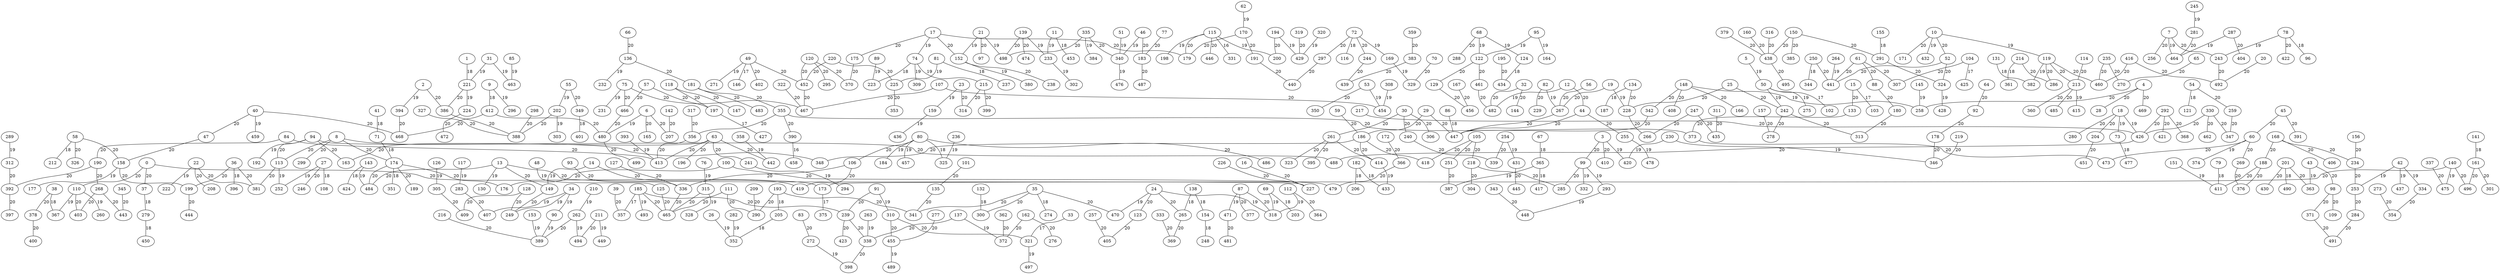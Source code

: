 graph G {
    "0" -- "37" [label="20"];
    "0" -- "110" [label="20"];
    "0" -- "173" [label="20"];
    "2" -- "386" [label="20"];
    "3" -- "99" [label="20"];
    "3" -- "410" [label="20"];
    "4" -- "28" [label="20"];
    "4" -- "258" [label="20"];
    "4" -- "469" [label="20"];
    "6" -- "165" [label="20"];
    "6" -- "207" [label="20"];
    "7" -- "243" [label="20"];
    "7" -- "256" [label="20"];
    "8" -- "113" [label="20"];
    "8" -- "174" [label="20"];
    "8" -- "299" [label="20"];
    "8" -- "348" [label="20"];
    "10" -- "52" [label="20"];
    "10" -- "171" [label="20"];
    "12" -- "44" [label="20"];
    "13" -- "149" [label="20"];
    "13" -- "227" [label="20"];
    "13" -- "484" [label="20"];
    "14" -- "419" [label="20"];
    "15" -- "133" [label="20"];
    "16" -- "227" [label="20"];
    "17" -- "152" [label="20"];
    "17" -- "175" [label="20"];
    "17" -- "179" [label="20"];
    "18" -- "204" [label="20"];
    "18" -- "280" [label="20"];
    "19" -- "267" [label="20"];
    "20" -- "492" [label="20"];
    "21" -- "97" [label="20"];
    "22" -- "208" [label="20"];
    "22" -- "381" [label="20"];
    "23" -- "314" [label="20"];
    "24" -- "123" [label="20"];
    "24" -- "265" [label="20"];
    "25" -- "228" [label="20"];
    "25" -- "242" [label="20"];
    "27" -- "246" [label="20"];
    "29" -- "186" [label="20"];
    "29" -- "447" [label="20"];
    "30" -- "240" [label="20"];
    "30" -- "261" [label="20"];
    "30" -- "306" [label="20"];
    "32" -- "144" [label="20"];
    "32" -- "482" [label="20"];
    "35" -- "300" [label="20"];
    "35" -- "341" [label="20"];
    "35" -- "470" [label="20"];
    "36" -- "199" [label="20"];
    "36" -- "381" [label="20"];
    "38" -- "378" [label="20"];
    "39" -- "357" [label="20"];
    "40" -- "47" [label="20"];
    "40" -- "468" [label="20"];
    "43" -- "98" [label="20"];
    "44" -- "255" [label="20"];
    "44" -- "447" [label="20"];
    "45" -- "60" [label="20"];
    "45" -- "391" [label="20"];
    "46" -- "183" [label="20"];
    "47" -- "158" [label="20"];
    "49" -- "402" [label="20"];
    "49" -- "452" [label="20"];
    "52" -- "324" [label="20"];
    "52" -- "441" [label="20"];
    "53" -- "350" [label="20"];
    "54" -- "259" [label="20"];
    "55" -- "349" [label="20"];
    "56" -- "267" [label="20"];
    "57" -- "197" [label="20"];
    "57" -- "466" [label="20"];
    "58" -- "158" [label="20"];
    "58" -- "326" [label="20"];
    "59" -- "186" [label="20"];
    "60" -- "269" [label="20"];
    "60" -- "473" [label="20"];
    "61" -- "88" [label="20"];
    "61" -- "307" [label="20"];
    "61" -- "441" [label="20"];
    "63" -- "163" [label="20"];
    "63" -- "196" [label="20"];
    "63" -- "241" [label="20"];
    "63" -- "413" [label="20"];
    "63" -- "442" [label="20"];
    "64" -- "92" [label="20"];
    "65" -- "270" [label="20"];
    "66" -- "136" [label="20"];
    "68" -- "288" [label="20"];
    "70" -- "329" [label="20"];
    "72" -- "244" [label="20"];
    "72" -- "297" [label="20"];
    "75" -- "466" [label="20"];
    "75" -- "467" [label="20"];
    "77" -- "183" [label="20"];
    "78" -- "422" [label="20"];
    "80" -- "106" [label="20"];
    "80" -- "486" [label="20"];
    "82" -- "229" [label="20"];
    "83" -- "272" [label="20"];
    "84" -- "190" [label="20"];
    "84" -- "413" [label="20"];
    "87" -- "318" [label="20"];
    "87" -- "377" [label="20"];
    "88" -- "180" [label="20"];
    "91" -- "239" [label="20"];
    "92" -- "178" [label="20"];
    "93" -- "336" [label="20"];
    "94" -- "113" [label="20"];
    "94" -- "163" [label="20"];
    "94" -- "488" [label="20"];
    "98" -- "109" [label="20"];
    "98" -- "371" [label="20"];
    "99" -- "285" [label="20"];
    "100" -- "176" [label="20"];
    "100" -- "479" [label="20"];
    "101" -- "135" [label="20"];
    "104" -- "307" [label="20"];
    "105" -- "218" [label="20"];
    "105" -- "251" [label="20"];
    "105" -- "418" [label="20"];
    "106" -- "336" [label="20"];
    "106" -- "419" [label="20"];
    "107" -- "454" [label="20"];
    "107" -- "467" [label="20"];
    "110" -- "403" [label="20"];
    "111" -- "290" [label="20"];
    "111" -- "465" [label="20"];
    "112" -- "364" [label="20"];
    "113" -- "381" [label="20"];
    "114" -- "213" [label="20"];
    "115" -- "179" [label="20"];
    "115" -- "446" [label="20"];
    "118" -- "147" [label="20"];
    "118" -- "197" [label="20"];
    "119" -- "213" [label="20"];
    "119" -- "286" [label="20"];
    "119" -- "460" [label="20"];
    "120" -- "295" [label="20"];
    "120" -- "370" [label="20"];
    "120" -- "452" [label="20"];
    "122" -- "129" [label="20"];
    "122" -- "461" [label="20"];
    "123" -- "405" [label="20"];
    "125" -- "465" [label="20"];
    "127" -- "336" [label="20"];
    "128" -- "249" [label="20"];
    "128" -- "409" [label="20"];
    "129" -- "456" [label="20"];
    "133" -- "373" [label="20"];
    "134" -- "228" [label="20"];
    "135" -- "341" [label="20"];
    "136" -- "181" [label="20"];
    "137" -- "338" [label="20"];
    "139" -- "474" [label="20"];
    "139" -- "498" [label="20"];
    "140" -- "173" [label="20"];
    "140" -- "496" [label="20"];
    "142" -- "207" [label="20"];
    "148" -- "166" [label="20"];
    "148" -- "342" [label="20"];
    "148" -- "408" [label="20"];
    "149" -- "249" [label="20"];
    "150" -- "291" [label="20"];
    "150" -- "385" [label="20"];
    "150" -- "438" [label="20"];
    "152" -- "238" [label="20"];
    "156" -- "234" [label="20"];
    "157" -- "278" [label="20"];
    "158" -- "199" [label="20"];
    "160" -- "438" [label="20"];
    "161" -- "301" [label="20"];
    "161" -- "496" [label="20"];
    "162" -- "276" [label="20"];
    "162" -- "372" [label="20"];
    "167" -- "456" [label="20"];
    "168" -- "188" [label="20"];
    "168" -- "234" [label="20"];
    "168" -- "406" [label="20"];
    "170" -- "179" [label="20"];
    "170" -- "191" [label="20"];
    "172" -- "366" [label="20"];
    "174" -- "176" [label="20"];
    "174" -- "189" [label="20"];
    "174" -- "484" [label="20"];
    "175" -- "370" [label="20"];
    "178" -- "346" [label="20"];
    "180" -- "313" [label="20"];
    "181" -- "355" [label="20"];
    "181" -- "483" [label="20"];
    "183" -- "487" [label="20"];
    "185" -- "239" [label="20"];
    "185" -- "465" [label="20"];
    "186" -- "348" [label="20"];
    "186" -- "414" [label="20"];
    "186" -- "418" [label="20"];
    "188" -- "376" [label="20"];
    "188" -- "411" [label="20"];
    "190" -- "268" [label="20"];
    "190" -- "392" [label="20"];
    "191" -- "440" [label="20"];
    "193" -- "290" [label="20"];
    "193" -- "341" [label="20"];
    "194" -- "200" [label="20"];
    "195" -- "434" [label="20"];
    "199" -- "444" [label="20"];
    "201" -- "363" [label="20"];
    "201" -- "430" [label="20"];
    "202" -- "388" [label="20"];
    "204" -- "451" [label="20"];
    "209" -- "290" [label="20"];
    "211" -- "494" [label="20"];
    "213" -- "360" [label="20"];
    "213" -- "485" [label="20"];
    "214" -- "286" [label="20"];
    "215" -- "314" [label="20"];
    "215" -- "399" [label="20"];
    "216" -- "389" [label="20"];
    "217" -- "426" [label="20"];
    "218" -- "285" [label="20"];
    "218" -- "304" [label="20"];
    "219" -- "346" [label="20"];
    "220" -- "225" [label="20"];
    "220" -- "452" [label="20"];
    "221" -- "386" [label="20"];
    "224" -- "472" [label="20"];
    "225" -- "353" [label="20"];
    "226" -- "227" [label="20"];
    "228" -- "266" [label="20"];
    "234" -- "253" [label="20"];
    "235" -- "270" [label="20"];
    "235" -- "460" [label="20"];
    "239" -- "338" [label="20"];
    "239" -- "423" [label="20"];
    "240" -- "339" [label="20"];
    "242" -- "278" [label="20"];
    "242" -- "313" [label="20"];
    "243" -- "492" [label="20"];
    "244" -- "439" [label="20"];
    "247" -- "266" [label="20"];
    "247" -- "435" [label="20"];
    "250" -- "441" [label="20"];
    "251" -- "387" [label="20"];
    "253" -- "284" [label="20"];
    "254" -- "339" [label="20"];
    "257" -- "405" [label="20"];
    "259" -- "347" [label="20"];
    "261" -- "323" [label="20"];
    "261" -- "395" [label="20"];
    "261" -- "414" [label="20"];
    "262" -- "389" [label="20"];
    "265" -- "369" [label="20"];
    "267" -- "447" [label="20"];
    "268" -- "403" [label="20"];
    "268" -- "443" [label="20"];
    "269" -- "376" [label="20"];
    "273" -- "354" [label="20"];
    "277" -- "455" [label="20"];
    "281" -- "464" [label="20"];
    "283" -- "407" [label="20"];
    "284" -- "491" [label="20"];
    "287" -- "404" [label="20"];
    "291" -- "324" [label="20"];
    "292" -- "368" [label="20"];
    "292" -- "421" [label="20"];
    "292" -- "426" [label="20"];
    "297" -- "440" [label="20"];
    "298" -- "388" [label="20"];
    "305" -- "409" [label="20"];
    "310" -- "321" [label="20"];
    "310" -- "455" [label="20"];
    "311" -- "435" [label="20"];
    "312" -- "392" [label="20"];
    "315" -- "465" [label="20"];
    "316" -- "438" [label="20"];
    "317" -- "356" [label="20"];
    "319" -- "429" [label="20"];
    "322" -- "467" [label="20"];
    "327" -- "388" [label="20"];
    "330" -- "347" [label="20"];
    "330" -- "426" [label="20"];
    "330" -- "462" [label="20"];
    "333" -- "369" [label="20"];
    "334" -- "354" [label="20"];
    "335" -- "340" [label="20"];
    "335" -- "498" [label="20"];
    "336" -- "465" [label="20"];
    "337" -- "475" [label="20"];
    "338" -- "398" [label="20"];
    "342" -- "447" [label="20"];
    "343" -- "448" [label="20"];
    "345" -- "443" [label="20"];
    "355" -- "356" [label="20"];
    "355" -- "373" [label="20"];
    "355" -- "390" [label="20"];
    "356" -- "413" [label="20"];
    "359" -- "383" [label="20"];
    "362" -- "372" [label="20"];
    "366" -- "479" [label="20"];
    "371" -- "491" [label="20"];
    "373" -- "473" [label="20"];
    "378" -- "400" [label="20"];
    "379" -- "438" [label="20"];
    "383" -- "439" [label="20"];
    "386" -- "388" [label="20"];
    "392" -- "397" [label="20"];
    "394" -- "468" [label="20"];
    "412" -- "468" [label="20"];
    "412" -- "480" [label="20"];
    "416" -- "460" [label="20"];
    "416" -- "492" [label="20"];
    "426" -- "488" [label="20"];
    "431" -- "445" [label="20"];
    "438" -- "495" [label="20"];
    "452" -- "467" [label="20"];
    "461" -- "482" [label="20"];
    "466" -- "480" [label="20"];
    "471" -- "481" [label="20"];
    "480" -- "499" [label="20"];
    "2" -- "394" [label="19"];
    "3" -- "420" [label="19"];
    "5" -- "50" [label="19"];
    "6" -- "480" [label="19"];
    "7" -- "464" [label="19"];
    "9" -- "296" [label="19"];
    "10" -- "119" [label="19"];
    "10" -- "432" [label="19"];
    "11" -- "233" [label="19"];
    "12" -- "482" [label="19"];
    "13" -- "130" [label="19"];
    "14" -- "149" [label="19"];
    "17" -- "74" [label="19"];
    "18" -- "73" [label="19"];
    "18" -- "426" [label="19"];
    "19" -- "228" [label="19"];
    "21" -- "152" [label="19"];
    "21" -- "498" [label="19"];
    "22" -- "222" [label="19"];
    "23" -- "159" [label="19"];
    "24" -- "318" [label="19"];
    "24" -- "470" [label="19"];
    "26" -- "352" [label="19"];
    "27" -- "252" [label="19"];
    "31" -- "221" [label="19"];
    "31" -- "463" [label="19"];
    "34" -- "90" [label="19"];
    "34" -- "249" [label="19"];
    "34" -- "407" [label="19"];
    "40" -- "459" [label="19"];
    "42" -- "253" [label="19"];
    "42" -- "334" [label="19"];
    "42" -- "437" [label="19"];
    "43" -- "363" [label="19"];
    "46" -- "340" [label="19"];
    "48" -- "125" [label="19"];
    "49" -- "271" [label="19"];
    "50" -- "242" [label="19"];
    "50" -- "275" [label="19"];
    "51" -- "340" [label="19"];
    "53" -- "454" [label="19"];
    "55" -- "202" [label="19"];
    "60" -- "374" [label="19"];
    "62" -- "170" [label="19"];
    "68" -- "122" [label="19"];
    "68" -- "124" [label="19"];
    "69" -- "318" [label="19"];
    "72" -- "169" [label="19"];
    "74" -- "215" [label="19"];
    "74" -- "309" [label="19"];
    "75" -- "231" [label="19"];
    "76" -- "315" [label="19"];
    "78" -- "243" [label="19"];
    "80" -- "184" [label="19"];
    "80" -- "457" [label="19"];
    "81" -- "225" [label="19"];
    "82" -- "267" [label="19"];
    "85" -- "463" [label="19"];
    "87" -- "471" [label="19"];
    "89" -- "223" [label="19"];
    "90" -- "389" [label="19"];
    "91" -- "310" [label="19"];
    "94" -- "192" [label="19"];
    "95" -- "122" [label="19"];
    "95" -- "164" [label="19"];
    "99" -- "293" [label="19"];
    "99" -- "332" [label="19"];
    "110" -- "260" [label="19"];
    "110" -- "367" [label="19"];
    "112" -- "318" [label="19"];
    "113" -- "252" [label="19"];
    "115" -- "198" [label="19"];
    "115" -- "200" [label="19"];
    "117" -- "283" [label="19"];
    "119" -- "382" [label="19"];
    "126" -- "305" [label="19"];
    "136" -- "232" [label="19"];
    "137" -- "372" [label="19"];
    "139" -- "233" [label="19"];
    "140" -- "475" [label="19"];
    "143" -- "484" [label="19"];
    "145" -- "258" [label="19"];
    "148" -- "258" [label="19"];
    "151" -- "411" [label="19"];
    "152" -- "380" [label="19"];
    "153" -- "389" [label="19"];
    "158" -- "177" [label="19"];
    "159" -- "436" [label="19"];
    "169" -- "329" [label="19"];
    "185" -- "493" [label="19"];
    "194" -- "429" [label="19"];
    "202" -- "303" [label="19"];
    "210" -- "262" [label="19"];
    "211" -- "449" [label="19"];
    "213" -- "415" [label="19"];
    "221" -- "224" [label="19"];
    "230" -- "346" [label="19"];
    "230" -- "420" [label="19"];
    "233" -- "302" [label="19"];
    "236" -- "325" [label="19"];
    "241" -- "294" [label="19"];
    "245" -- "281" [label="19"];
    "254" -- "431" [label="19"];
    "255" -- "478" [label="19"];
    "262" -- "494" [label="19"];
    "263" -- "338" [label="19"];
    "264" -- "441" [label="19"];
    "272" -- "398" [label="19"];
    "282" -- "352" [label="19"];
    "287" -- "464" [label="19"];
    "289" -- "312" [label="19"];
    "293" -- "448" [label="19"];
    "308" -- "454" [label="19"];
    "315" -- "328" [label="19"];
    "320" -- "429" [label="19"];
    "321" -- "497" [label="19"];
    "324" -- "428" [label="19"];
    "335" -- "384" [label="19"];
    "340" -- "476" [label="19"];
    "358" -- "442" [label="19"];
    "365" -- "387" [label="19"];
    "393" -- "413" [label="19"];
    "414" -- "433" [label="19"];
    "455" -- "489" [label="19"];
    "1" -- "221" [label="18"];
    "9" -- "412" [label="18"];
    "11" -- "453" [label="18"];
    "27" -- "108" [label="18"];
    "35" -- "274" [label="18"];
    "36" -- "396" [label="18"];
    "37" -- "279" [label="18"];
    "38" -- "367" [label="18"];
    "41" -- "71" [label="18"];
    "54" -- "121" [label="18"];
    "58" -- "212" [label="18"];
    "67" -- "365" [label="18"];
    "69" -- "203" [label="18"];
    "71" -- "174" [label="18"];
    "72" -- "116" [label="18"];
    "73" -- "477" [label="18"];
    "74" -- "223" [label="18"];
    "78" -- "96" [label="18"];
    "79" -- "411" [label="18"];
    "80" -- "325" [label="18"];
    "81" -- "237" [label="18"];
    "86" -- "447" [label="18"];
    "124" -- "434" [label="18"];
    "131" -- "382" [label="18"];
    "132" -- "300" [label="18"];
    "134" -- "187" [label="18"];
    "138" -- "154" [label="18"];
    "138" -- "265" [label="18"];
    "141" -- "161" [label="18"];
    "143" -- "424" [label="18"];
    "154" -- "248" [label="18"];
    "155" -- "291" [label="18"];
    "174" -- "351" [label="18"];
    "182" -- "206" [label="18"];
    "182" -- "433" [label="18"];
    "193" -- "205" [label="18"];
    "201" -- "490" [label="18"];
    "205" -- "352" [label="18"];
    "214" -- "361" [label="18"];
    "250" -- "344" [label="18"];
    "279" -- "450" [label="18"];
    "349" -- "401" [label="18"];
    "365" -- "417" [label="18"];
    "15" -- "103" [label="17"];
    "33" -- "321" [label="17"];
    "49" -- "146" [label="17"];
    "50" -- "102" [label="17"];
    "104" -- "425" [label="17"];
    "173" -- "375" [label="17"];
    "185" -- "357" [label="17"];
    "197" -- "427" [label="17"];
    "115" -- "331" [label="16"];
    "390" -- "458" [label="16"];
}